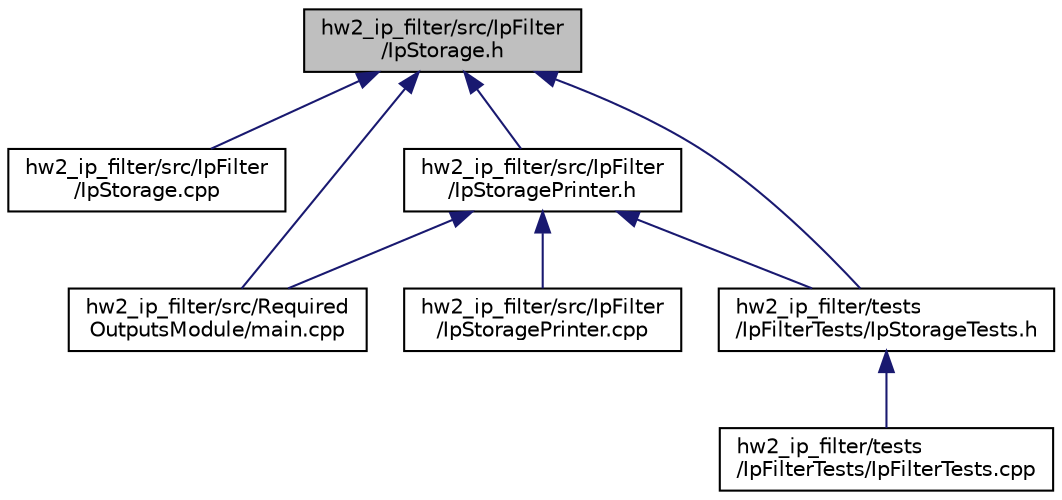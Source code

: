 digraph "hw2_ip_filter/src/IpFilter/IpStorage.h"
{
 // INTERACTIVE_SVG=YES
  edge [fontname="Helvetica",fontsize="10",labelfontname="Helvetica",labelfontsize="10"];
  node [fontname="Helvetica",fontsize="10",shape=record];
  Node16 [label="hw2_ip_filter/src/IpFilter\l/IpStorage.h",height=0.2,width=0.4,color="black", fillcolor="grey75", style="filled", fontcolor="black"];
  Node16 -> Node17 [dir="back",color="midnightblue",fontsize="10",style="solid",fontname="Helvetica"];
  Node17 [label="hw2_ip_filter/src/IpFilter\l/IpStorage.cpp",height=0.2,width=0.4,color="black", fillcolor="white", style="filled",URL="$_ip_storage_8cpp.html"];
  Node16 -> Node18 [dir="back",color="midnightblue",fontsize="10",style="solid",fontname="Helvetica"];
  Node18 [label="hw2_ip_filter/src/IpFilter\l/IpStoragePrinter.h",height=0.2,width=0.4,color="black", fillcolor="white", style="filled",URL="$_ip_storage_printer_8h.html"];
  Node18 -> Node19 [dir="back",color="midnightblue",fontsize="10",style="solid",fontname="Helvetica"];
  Node19 [label="hw2_ip_filter/src/IpFilter\l/IpStoragePrinter.cpp",height=0.2,width=0.4,color="black", fillcolor="white", style="filled",URL="$_ip_storage_printer_8cpp.html"];
  Node18 -> Node20 [dir="back",color="midnightblue",fontsize="10",style="solid",fontname="Helvetica"];
  Node20 [label="hw2_ip_filter/src/Required\lOutputsModule/main.cpp",height=0.2,width=0.4,color="black", fillcolor="white", style="filled",URL="$hw2__ip__filter_2src_2_required_outputs_module_2main_8cpp.html"];
  Node18 -> Node21 [dir="back",color="midnightblue",fontsize="10",style="solid",fontname="Helvetica"];
  Node21 [label="hw2_ip_filter/tests\l/IpFilterTests/IpStorageTests.h",height=0.2,width=0.4,color="black", fillcolor="white", style="filled",URL="$_ip_storage_tests_8h.html"];
  Node21 -> Node22 [dir="back",color="midnightblue",fontsize="10",style="solid",fontname="Helvetica"];
  Node22 [label="hw2_ip_filter/tests\l/IpFilterTests/IpFilterTests.cpp",height=0.2,width=0.4,color="black", fillcolor="white", style="filled",URL="$_ip_filter_tests_8cpp.html"];
  Node16 -> Node20 [dir="back",color="midnightblue",fontsize="10",style="solid",fontname="Helvetica"];
  Node16 -> Node21 [dir="back",color="midnightblue",fontsize="10",style="solid",fontname="Helvetica"];
}
